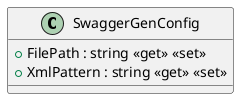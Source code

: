 @startuml
class SwaggerGenConfig {
    + FilePath : string <<get>> <<set>>
    + XmlPattern : string <<get>> <<set>>
}
@enduml
